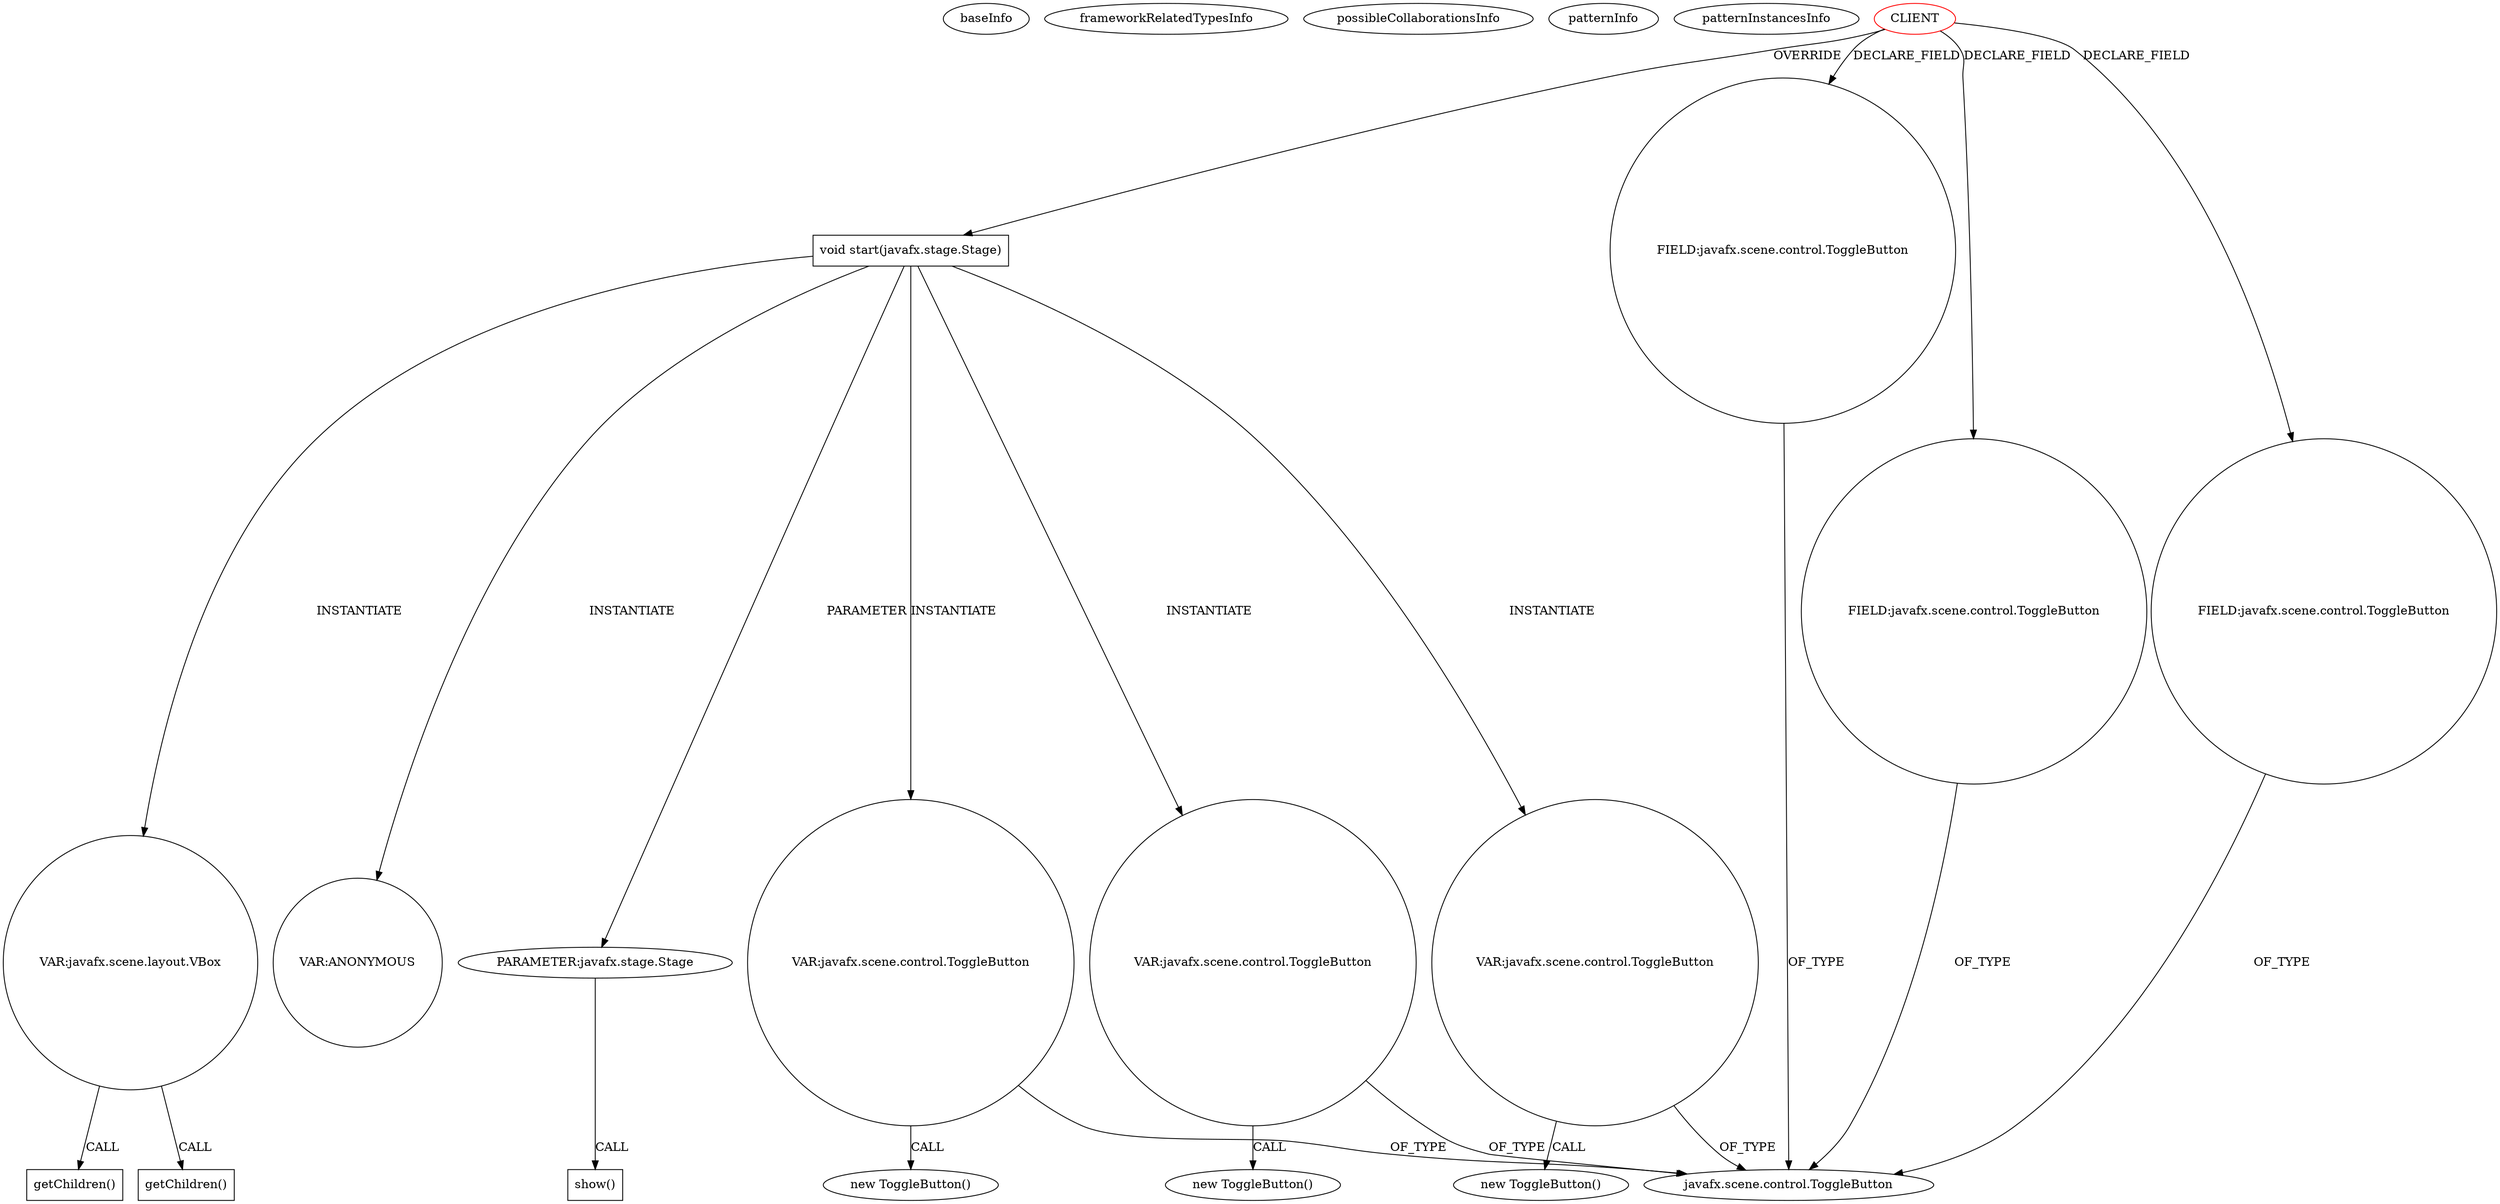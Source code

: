 digraph {
baseInfo[graphId=1744,category="pattern",isAnonymous=false,possibleRelation=false]
frameworkRelatedTypesInfo[]
possibleCollaborationsInfo[]
patternInfo[frequency=2.0,patternRootClient=0]
patternInstancesInfo[0="pdehn-TankBot~/pdehn-TankBot/TankBot-master/src/tankbot/api/TankBotApplication.java~TankBotApplication~3827",1="philippone-EMGClassifier~/philippone-EMGClassifier/EMGClassifier-master/src/gui/EMGClassifierGUI.java~EMGClassifierGUI~3875"]
3[label="javafx.scene.control.ToggleButton",vertexType="FRAMEWORK_CLASS_TYPE",isFrameworkType=false]
23[label="VAR:javafx.scene.control.ToggleButton",vertexType="VARIABLE_EXPRESION",isFrameworkType=false,shape=circle]
22[label="new ToggleButton()",vertexType="CONSTRUCTOR_CALL",isFrameworkType=false]
43[label="VAR:javafx.scene.control.ToggleButton",vertexType="VARIABLE_EXPRESION",isFrameworkType=false,shape=circle]
42[label="new ToggleButton()",vertexType="CONSTRUCTOR_CALL",isFrameworkType=false]
33[label="VAR:javafx.scene.control.ToggleButton",vertexType="VARIABLE_EXPRESION",isFrameworkType=false,shape=circle]
32[label="new ToggleButton()",vertexType="CONSTRUCTOR_CALL",isFrameworkType=false]
16[label="void start(javafx.stage.Stage)",vertexType="OVERRIDING_METHOD_DECLARATION",isFrameworkType=false,shape=box]
0[label="CLIENT",vertexType="ROOT_CLIENT_CLASS_DECLARATION",isFrameworkType=false,color=red]
17[label="PARAMETER:javafx.stage.Stage",vertexType="PARAMETER_DECLARATION",isFrameworkType=false]
117[label="show()",vertexType="INSIDE_CALL",isFrameworkType=false,shape=box]
12[label="FIELD:javafx.scene.control.ToggleButton",vertexType="FIELD_DECLARATION",isFrameworkType=false,shape=circle]
8[label="FIELD:javafx.scene.control.ToggleButton",vertexType="FIELD_DECLARATION",isFrameworkType=false,shape=circle]
2[label="FIELD:javafx.scene.control.ToggleButton",vertexType="FIELD_DECLARATION",isFrameworkType=false,shape=circle]
76[label="VAR:javafx.scene.layout.VBox",vertexType="VARIABLE_EXPRESION",isFrameworkType=false,shape=circle]
81[label="getChildren()",vertexType="INSIDE_CALL",isFrameworkType=false,shape=box]
79[label="getChildren()",vertexType="INSIDE_CALL",isFrameworkType=false,shape=box]
102[label="VAR:ANONYMOUS",vertexType="VARIABLE_EXPRESION",isFrameworkType=false,shape=circle]
33->3[label="OF_TYPE"]
8->3[label="OF_TYPE"]
0->8[label="DECLARE_FIELD"]
0->2[label="DECLARE_FIELD"]
23->22[label="CALL"]
12->3[label="OF_TYPE"]
2->3[label="OF_TYPE"]
16->33[label="INSTANTIATE"]
33->32[label="CALL"]
16->76[label="INSTANTIATE"]
43->3[label="OF_TYPE"]
43->42[label="CALL"]
0->16[label="OVERRIDE"]
16->17[label="PARAMETER"]
16->102[label="INSTANTIATE"]
76->79[label="CALL"]
16->23[label="INSTANTIATE"]
0->12[label="DECLARE_FIELD"]
16->43[label="INSTANTIATE"]
17->117[label="CALL"]
23->3[label="OF_TYPE"]
76->81[label="CALL"]
}
